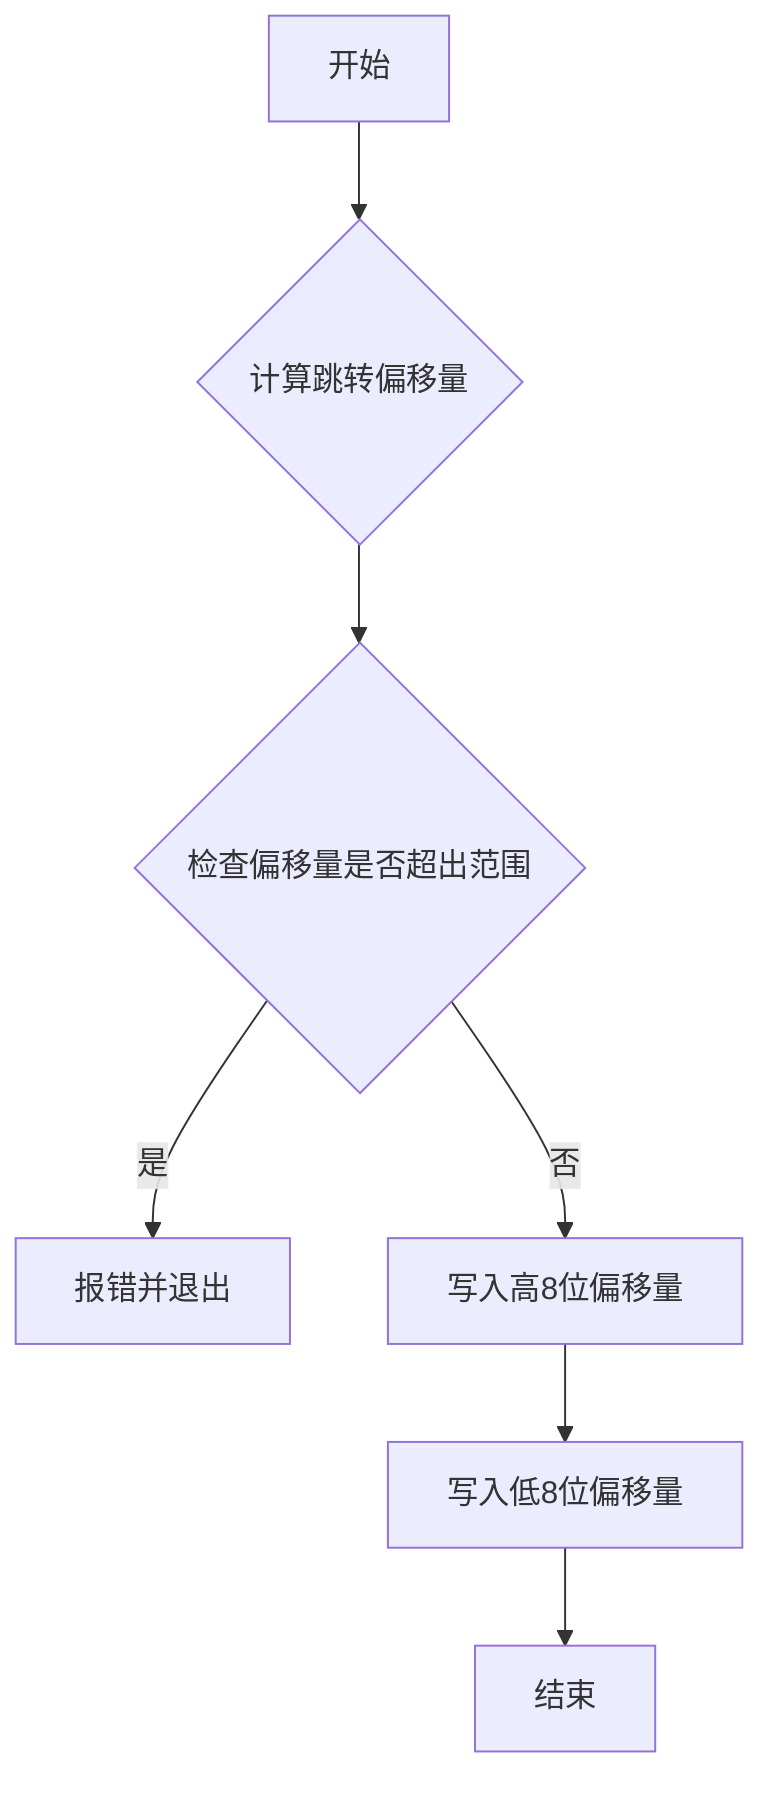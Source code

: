 flowchart TD
    A[开始] --> B{计算跳转偏移量}
    B --> C{检查偏移量是否超出范围}
    C -->|是| D[报错并退出]
    C -->|否| E[写入高8位偏移量]
    E --> F[写入低8位偏移量]
    F --> G[结束]